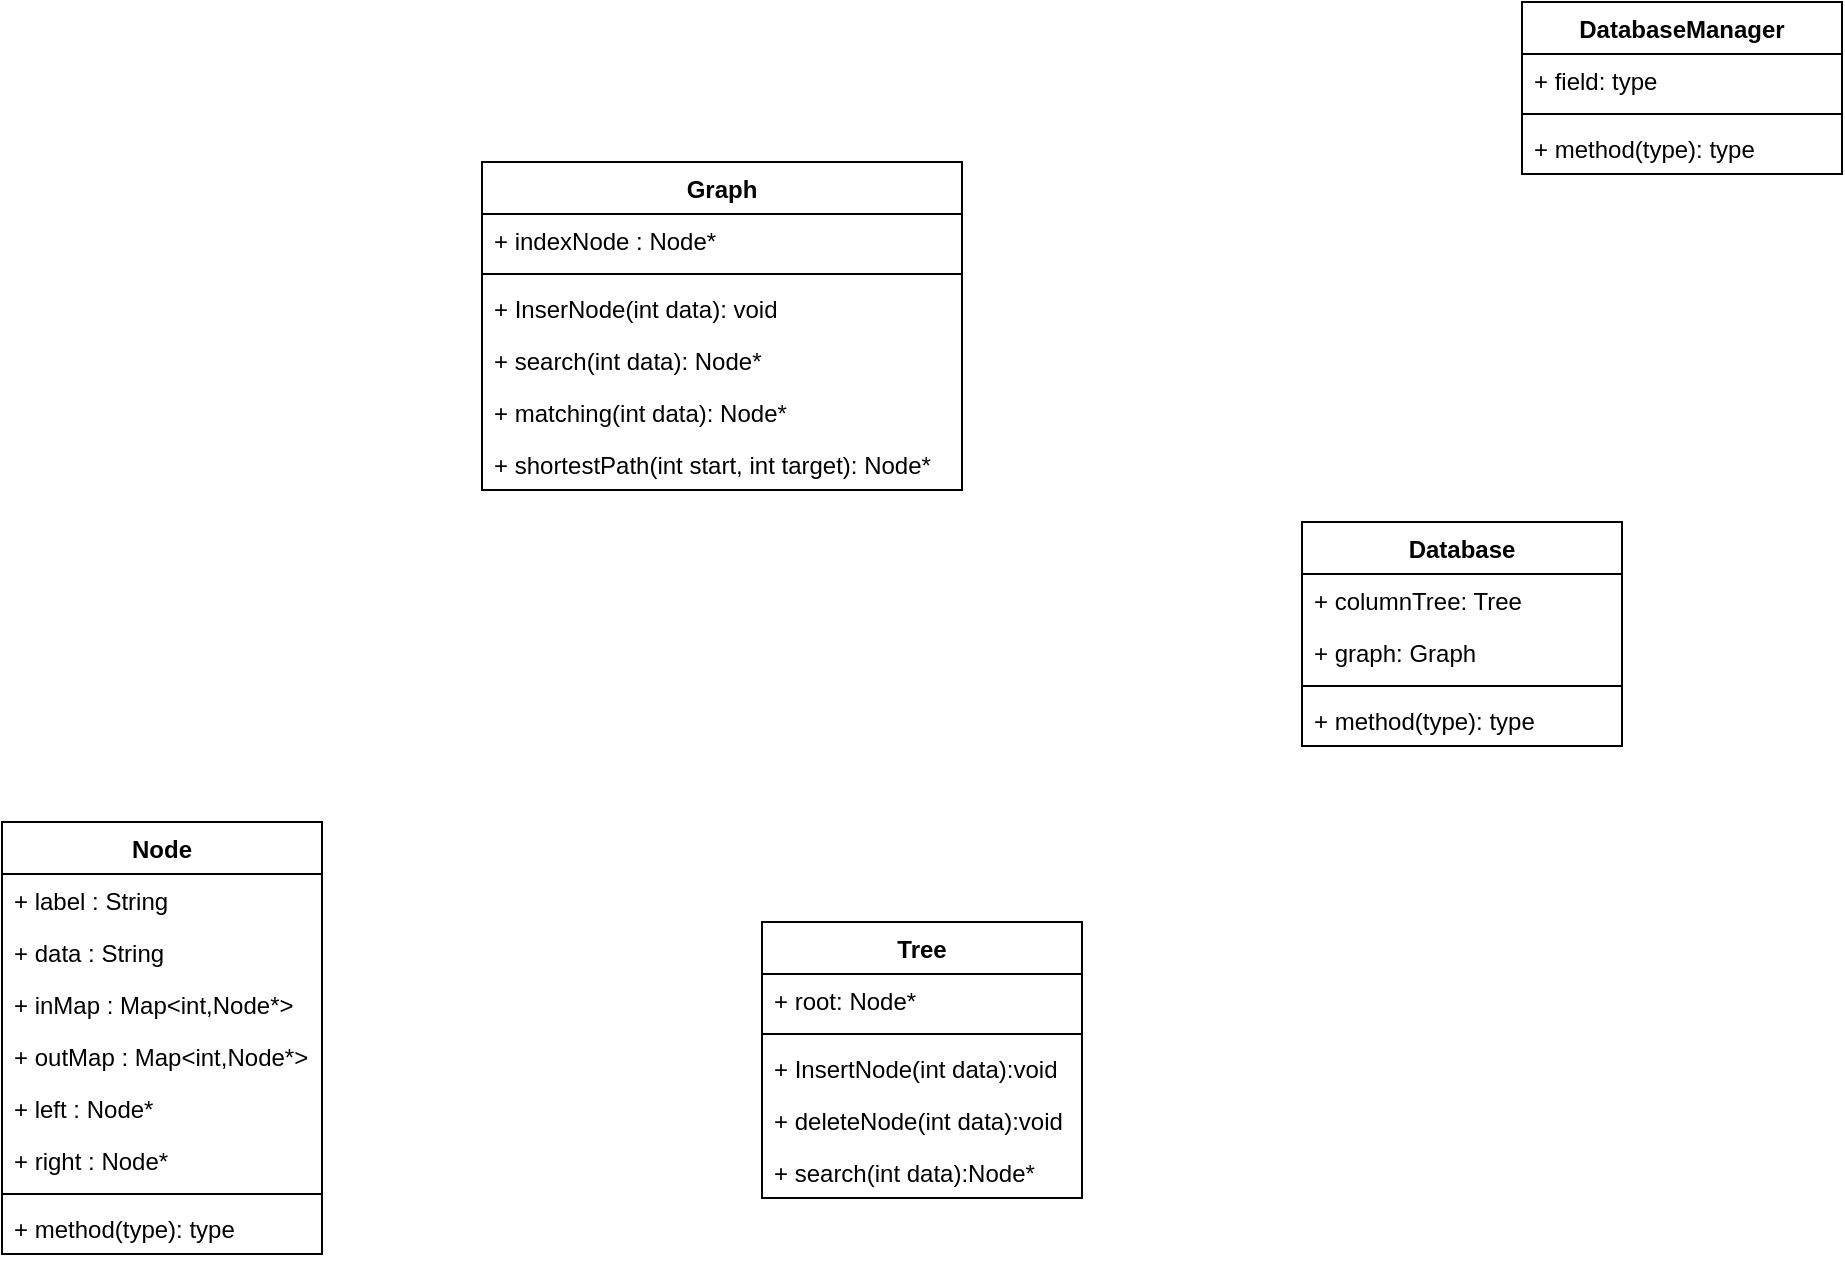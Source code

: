 <mxfile version="13.9.9" type="device"><diagram id="C5RBs43oDa-KdzZeNtuy" name="Page-1"><mxGraphModel dx="2091" dy="592" grid="1" gridSize="10" guides="1" tooltips="1" connect="1" arrows="1" fold="1" page="1" pageScale="1" pageWidth="827" pageHeight="1169" math="0" shadow="0"><root><mxCell id="WIyWlLk6GJQsqaUBKTNV-0"/><mxCell id="WIyWlLk6GJQsqaUBKTNV-1" parent="WIyWlLk6GJQsqaUBKTNV-0"/><mxCell id="JhPOSjOXJ-CTi52Ssi2G-0" value="Node" style="swimlane;fontStyle=1;align=center;verticalAlign=top;childLayout=stackLayout;horizontal=1;startSize=26;horizontalStack=0;resizeParent=1;resizeParentMax=0;resizeLast=0;collapsible=1;marginBottom=0;" vertex="1" parent="WIyWlLk6GJQsqaUBKTNV-1"><mxGeometry x="-90" y="440" width="160" height="216" as="geometry"/></mxCell><mxCell id="JhPOSjOXJ-CTi52Ssi2G-1" value="+ label : String" style="text;strokeColor=none;fillColor=none;align=left;verticalAlign=top;spacingLeft=4;spacingRight=4;overflow=hidden;rotatable=0;points=[[0,0.5],[1,0.5]];portConstraint=eastwest;" vertex="1" parent="JhPOSjOXJ-CTi52Ssi2G-0"><mxGeometry y="26" width="160" height="26" as="geometry"/></mxCell><mxCell id="JhPOSjOXJ-CTi52Ssi2G-21" value="+ data : String" style="text;strokeColor=none;fillColor=none;align=left;verticalAlign=top;spacingLeft=4;spacingRight=4;overflow=hidden;rotatable=0;points=[[0,0.5],[1,0.5]];portConstraint=eastwest;" vertex="1" parent="JhPOSjOXJ-CTi52Ssi2G-0"><mxGeometry y="52" width="160" height="26" as="geometry"/></mxCell><mxCell id="JhPOSjOXJ-CTi52Ssi2G-22" value="+ inMap : Map&lt;int,Node*&gt;" style="text;strokeColor=none;fillColor=none;align=left;verticalAlign=top;spacingLeft=4;spacingRight=4;overflow=hidden;rotatable=0;points=[[0,0.5],[1,0.5]];portConstraint=eastwest;" vertex="1" parent="JhPOSjOXJ-CTi52Ssi2G-0"><mxGeometry y="78" width="160" height="26" as="geometry"/></mxCell><mxCell id="JhPOSjOXJ-CTi52Ssi2G-23" value="+ outMap : Map&lt;int,Node*&gt;" style="text;strokeColor=none;fillColor=none;align=left;verticalAlign=top;spacingLeft=4;spacingRight=4;overflow=hidden;rotatable=0;points=[[0,0.5],[1,0.5]];portConstraint=eastwest;" vertex="1" parent="JhPOSjOXJ-CTi52Ssi2G-0"><mxGeometry y="104" width="160" height="26" as="geometry"/></mxCell><mxCell id="JhPOSjOXJ-CTi52Ssi2G-25" value="+ left : Node*" style="text;strokeColor=none;fillColor=none;align=left;verticalAlign=top;spacingLeft=4;spacingRight=4;overflow=hidden;rotatable=0;points=[[0,0.5],[1,0.5]];portConstraint=eastwest;" vertex="1" parent="JhPOSjOXJ-CTi52Ssi2G-0"><mxGeometry y="130" width="160" height="26" as="geometry"/></mxCell><mxCell id="JhPOSjOXJ-CTi52Ssi2G-24" value="+ right : Node*" style="text;strokeColor=none;fillColor=none;align=left;verticalAlign=top;spacingLeft=4;spacingRight=4;overflow=hidden;rotatable=0;points=[[0,0.5],[1,0.5]];portConstraint=eastwest;" vertex="1" parent="JhPOSjOXJ-CTi52Ssi2G-0"><mxGeometry y="156" width="160" height="26" as="geometry"/></mxCell><mxCell id="JhPOSjOXJ-CTi52Ssi2G-2" value="" style="line;strokeWidth=1;fillColor=none;align=left;verticalAlign=middle;spacingTop=-1;spacingLeft=3;spacingRight=3;rotatable=0;labelPosition=right;points=[];portConstraint=eastwest;" vertex="1" parent="JhPOSjOXJ-CTi52Ssi2G-0"><mxGeometry y="182" width="160" height="8" as="geometry"/></mxCell><mxCell id="JhPOSjOXJ-CTi52Ssi2G-3" value="+ method(type): type" style="text;strokeColor=none;fillColor=none;align=left;verticalAlign=top;spacingLeft=4;spacingRight=4;overflow=hidden;rotatable=0;points=[[0,0.5],[1,0.5]];portConstraint=eastwest;" vertex="1" parent="JhPOSjOXJ-CTi52Ssi2G-0"><mxGeometry y="190" width="160" height="26" as="geometry"/></mxCell><mxCell id="JhPOSjOXJ-CTi52Ssi2G-4" value="Graph&#10;" style="swimlane;fontStyle=1;align=center;verticalAlign=top;childLayout=stackLayout;horizontal=1;startSize=26;horizontalStack=0;resizeParent=1;resizeParentMax=0;resizeLast=0;collapsible=1;marginBottom=0;" vertex="1" parent="WIyWlLk6GJQsqaUBKTNV-1"><mxGeometry x="150" y="110" width="240" height="164" as="geometry"/></mxCell><mxCell id="JhPOSjOXJ-CTi52Ssi2G-5" value="+ indexNode : Node*" style="text;strokeColor=none;fillColor=none;align=left;verticalAlign=top;spacingLeft=4;spacingRight=4;overflow=hidden;rotatable=0;points=[[0,0.5],[1,0.5]];portConstraint=eastwest;" vertex="1" parent="JhPOSjOXJ-CTi52Ssi2G-4"><mxGeometry y="26" width="240" height="26" as="geometry"/></mxCell><mxCell id="JhPOSjOXJ-CTi52Ssi2G-6" value="" style="line;strokeWidth=1;fillColor=none;align=left;verticalAlign=middle;spacingTop=-1;spacingLeft=3;spacingRight=3;rotatable=0;labelPosition=right;points=[];portConstraint=eastwest;" vertex="1" parent="JhPOSjOXJ-CTi52Ssi2G-4"><mxGeometry y="52" width="240" height="8" as="geometry"/></mxCell><mxCell id="JhPOSjOXJ-CTi52Ssi2G-7" value="+ InserNode(int data): void" style="text;strokeColor=none;fillColor=none;align=left;verticalAlign=top;spacingLeft=4;spacingRight=4;overflow=hidden;rotatable=0;points=[[0,0.5],[1,0.5]];portConstraint=eastwest;" vertex="1" parent="JhPOSjOXJ-CTi52Ssi2G-4"><mxGeometry y="60" width="240" height="26" as="geometry"/></mxCell><mxCell id="JhPOSjOXJ-CTi52Ssi2G-26" value="+ search(int data): Node*" style="text;strokeColor=none;fillColor=none;align=left;verticalAlign=top;spacingLeft=4;spacingRight=4;overflow=hidden;rotatable=0;points=[[0,0.5],[1,0.5]];portConstraint=eastwest;" vertex="1" parent="JhPOSjOXJ-CTi52Ssi2G-4"><mxGeometry y="86" width="240" height="26" as="geometry"/></mxCell><mxCell id="JhPOSjOXJ-CTi52Ssi2G-27" value="+ matching(int data): Node*" style="text;strokeColor=none;fillColor=none;align=left;verticalAlign=top;spacingLeft=4;spacingRight=4;overflow=hidden;rotatable=0;points=[[0,0.5],[1,0.5]];portConstraint=eastwest;" vertex="1" parent="JhPOSjOXJ-CTi52Ssi2G-4"><mxGeometry y="112" width="240" height="26" as="geometry"/></mxCell><mxCell id="JhPOSjOXJ-CTi52Ssi2G-28" value="+ shortestPath(int start, int target): Node*" style="text;strokeColor=none;fillColor=none;align=left;verticalAlign=top;spacingLeft=4;spacingRight=4;overflow=hidden;rotatable=0;points=[[0,0.5],[1,0.5]];portConstraint=eastwest;" vertex="1" parent="JhPOSjOXJ-CTi52Ssi2G-4"><mxGeometry y="138" width="240" height="26" as="geometry"/></mxCell><mxCell id="JhPOSjOXJ-CTi52Ssi2G-8" value="Tree&#10;" style="swimlane;fontStyle=1;align=center;verticalAlign=top;childLayout=stackLayout;horizontal=1;startSize=26;horizontalStack=0;resizeParent=1;resizeParentMax=0;resizeLast=0;collapsible=1;marginBottom=0;" vertex="1" parent="WIyWlLk6GJQsqaUBKTNV-1"><mxGeometry x="290" y="490" width="160" height="138" as="geometry"/></mxCell><mxCell id="JhPOSjOXJ-CTi52Ssi2G-9" value="+ root: Node*" style="text;strokeColor=none;fillColor=none;align=left;verticalAlign=top;spacingLeft=4;spacingRight=4;overflow=hidden;rotatable=0;points=[[0,0.5],[1,0.5]];portConstraint=eastwest;" vertex="1" parent="JhPOSjOXJ-CTi52Ssi2G-8"><mxGeometry y="26" width="160" height="26" as="geometry"/></mxCell><mxCell id="JhPOSjOXJ-CTi52Ssi2G-10" value="" style="line;strokeWidth=1;fillColor=none;align=left;verticalAlign=middle;spacingTop=-1;spacingLeft=3;spacingRight=3;rotatable=0;labelPosition=right;points=[];portConstraint=eastwest;" vertex="1" parent="JhPOSjOXJ-CTi52Ssi2G-8"><mxGeometry y="52" width="160" height="8" as="geometry"/></mxCell><mxCell id="JhPOSjOXJ-CTi52Ssi2G-11" value="+ InsertNode(int data):void" style="text;strokeColor=none;fillColor=none;align=left;verticalAlign=top;spacingLeft=4;spacingRight=4;overflow=hidden;rotatable=0;points=[[0,0.5],[1,0.5]];portConstraint=eastwest;" vertex="1" parent="JhPOSjOXJ-CTi52Ssi2G-8"><mxGeometry y="60" width="160" height="26" as="geometry"/></mxCell><mxCell id="JhPOSjOXJ-CTi52Ssi2G-30" value="+ deleteNode(int data):void" style="text;strokeColor=none;fillColor=none;align=left;verticalAlign=top;spacingLeft=4;spacingRight=4;overflow=hidden;rotatable=0;points=[[0,0.5],[1,0.5]];portConstraint=eastwest;" vertex="1" parent="JhPOSjOXJ-CTi52Ssi2G-8"><mxGeometry y="86" width="160" height="26" as="geometry"/></mxCell><mxCell id="JhPOSjOXJ-CTi52Ssi2G-31" value="+ search(int data):Node*" style="text;strokeColor=none;fillColor=none;align=left;verticalAlign=top;spacingLeft=4;spacingRight=4;overflow=hidden;rotatable=0;points=[[0,0.5],[1,0.5]];portConstraint=eastwest;" vertex="1" parent="JhPOSjOXJ-CTi52Ssi2G-8"><mxGeometry y="112" width="160" height="26" as="geometry"/></mxCell><mxCell id="JhPOSjOXJ-CTi52Ssi2G-12" value="Database" style="swimlane;fontStyle=1;align=center;verticalAlign=top;childLayout=stackLayout;horizontal=1;startSize=26;horizontalStack=0;resizeParent=1;resizeParentMax=0;resizeLast=0;collapsible=1;marginBottom=0;" vertex="1" parent="WIyWlLk6GJQsqaUBKTNV-1"><mxGeometry x="560" y="290" width="160" height="112" as="geometry"/></mxCell><mxCell id="JhPOSjOXJ-CTi52Ssi2G-13" value="+ columnTree: Tree" style="text;strokeColor=none;fillColor=none;align=left;verticalAlign=top;spacingLeft=4;spacingRight=4;overflow=hidden;rotatable=0;points=[[0,0.5],[1,0.5]];portConstraint=eastwest;" vertex="1" parent="JhPOSjOXJ-CTi52Ssi2G-12"><mxGeometry y="26" width="160" height="26" as="geometry"/></mxCell><mxCell id="JhPOSjOXJ-CTi52Ssi2G-32" value="+ graph: Graph" style="text;strokeColor=none;fillColor=none;align=left;verticalAlign=top;spacingLeft=4;spacingRight=4;overflow=hidden;rotatable=0;points=[[0,0.5],[1,0.5]];portConstraint=eastwest;" vertex="1" parent="JhPOSjOXJ-CTi52Ssi2G-12"><mxGeometry y="52" width="160" height="26" as="geometry"/></mxCell><mxCell id="JhPOSjOXJ-CTi52Ssi2G-14" value="" style="line;strokeWidth=1;fillColor=none;align=left;verticalAlign=middle;spacingTop=-1;spacingLeft=3;spacingRight=3;rotatable=0;labelPosition=right;points=[];portConstraint=eastwest;" vertex="1" parent="JhPOSjOXJ-CTi52Ssi2G-12"><mxGeometry y="78" width="160" height="8" as="geometry"/></mxCell><mxCell id="JhPOSjOXJ-CTi52Ssi2G-15" value="+ method(type): type" style="text;strokeColor=none;fillColor=none;align=left;verticalAlign=top;spacingLeft=4;spacingRight=4;overflow=hidden;rotatable=0;points=[[0,0.5],[1,0.5]];portConstraint=eastwest;" vertex="1" parent="JhPOSjOXJ-CTi52Ssi2G-12"><mxGeometry y="86" width="160" height="26" as="geometry"/></mxCell><mxCell id="JhPOSjOXJ-CTi52Ssi2G-16" value="DatabaseManager" style="swimlane;fontStyle=1;align=center;verticalAlign=top;childLayout=stackLayout;horizontal=1;startSize=26;horizontalStack=0;resizeParent=1;resizeParentMax=0;resizeLast=0;collapsible=1;marginBottom=0;" vertex="1" parent="WIyWlLk6GJQsqaUBKTNV-1"><mxGeometry x="670" y="30" width="160" height="86" as="geometry"/></mxCell><mxCell id="JhPOSjOXJ-CTi52Ssi2G-17" value="+ field: type" style="text;strokeColor=none;fillColor=none;align=left;verticalAlign=top;spacingLeft=4;spacingRight=4;overflow=hidden;rotatable=0;points=[[0,0.5],[1,0.5]];portConstraint=eastwest;" vertex="1" parent="JhPOSjOXJ-CTi52Ssi2G-16"><mxGeometry y="26" width="160" height="26" as="geometry"/></mxCell><mxCell id="JhPOSjOXJ-CTi52Ssi2G-18" value="" style="line;strokeWidth=1;fillColor=none;align=left;verticalAlign=middle;spacingTop=-1;spacingLeft=3;spacingRight=3;rotatable=0;labelPosition=right;points=[];portConstraint=eastwest;" vertex="1" parent="JhPOSjOXJ-CTi52Ssi2G-16"><mxGeometry y="52" width="160" height="8" as="geometry"/></mxCell><mxCell id="JhPOSjOXJ-CTi52Ssi2G-19" value="+ method(type): type" style="text;strokeColor=none;fillColor=none;align=left;verticalAlign=top;spacingLeft=4;spacingRight=4;overflow=hidden;rotatable=0;points=[[0,0.5],[1,0.5]];portConstraint=eastwest;" vertex="1" parent="JhPOSjOXJ-CTi52Ssi2G-16"><mxGeometry y="60" width="160" height="26" as="geometry"/></mxCell></root></mxGraphModel></diagram></mxfile>